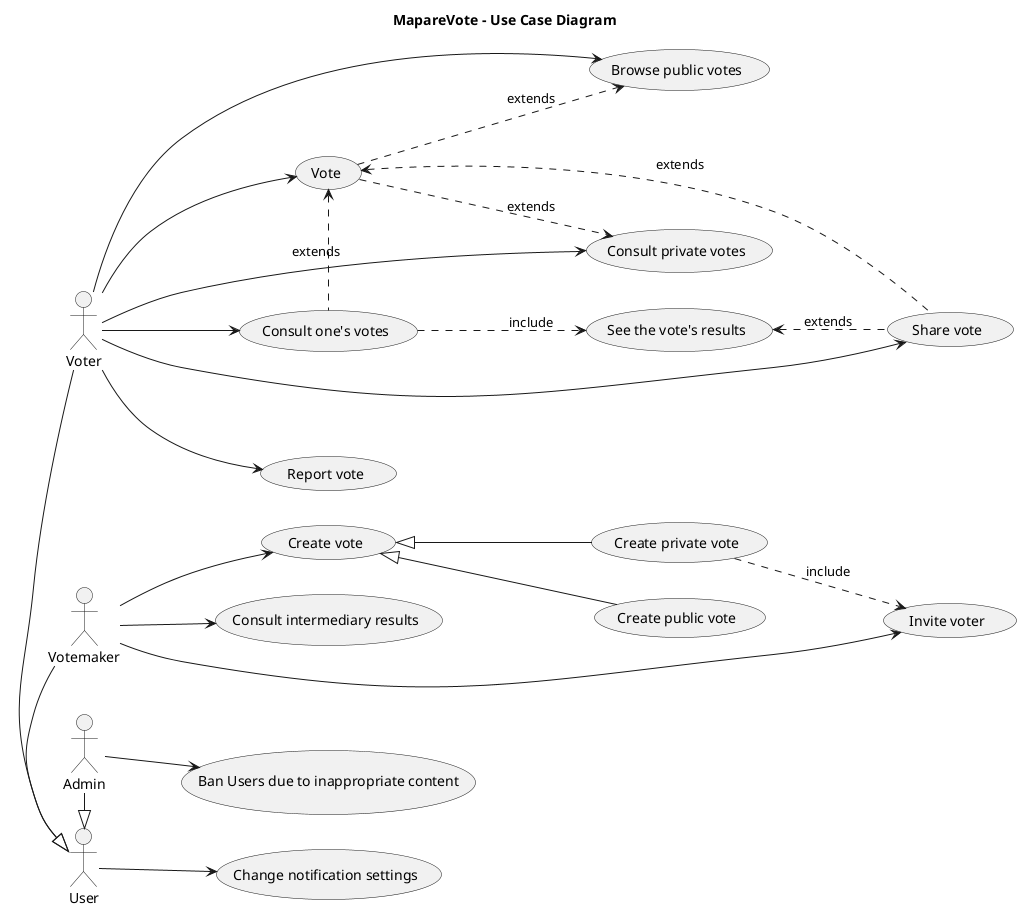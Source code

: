 @startuml

left to right direction

title  MapareVote - Use Case Diagram 

:Voter: -|> :User:
:Votemaker: -|> :User:
:Admin: -|> :User:

:Voter: --> (Vote)

:Votemaker: --> (Create vote)

(Create vote) <|-- (Create private vote)

(Create vote) <|-- (Create public vote)

:Votemaker: --> (Invite voter)

:Votemaker: --> (Consult intermediary results)

:Admin: --> (Ban Users due to inappropriate content)

(Vote) <. (Consult one's votes): extends

:Voter: --> (Consult one's votes)

(Consult one's votes) ..> (See the vote's results): include

Voter --> (Browse public votes)

(Vote) ..> (Browse public votes): extends

:User: --> (Change notification settings)

:Voter: --> (Consult private votes)

(Vote) ..> (Consult private votes): extends

:Voter: ---> (Share vote)

(Vote) <.. (Share vote): extends

(See the vote's results) <.. (Share vote): extends

:Voter: --> (Report vote)

(Create private vote) ..> (Invite voter): include

@enduml
